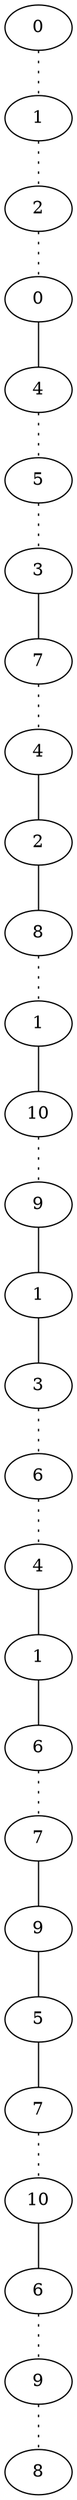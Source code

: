 graph {
a0[label=0];
a1[label=1];
a2[label=2];
a3[label=0];
a4[label=4];
a5[label=5];
a6[label=3];
a7[label=7];
a8[label=4];
a9[label=2];
a10[label=8];
a11[label=1];
a12[label=10];
a13[label=9];
a14[label=1];
a15[label=3];
a16[label=6];
a17[label=4];
a18[label=1];
a19[label=6];
a20[label=7];
a21[label=9];
a22[label=5];
a23[label=7];
a24[label=10];
a25[label=6];
a26[label=9];
a27[label=8];
a0 -- a1 [style=dotted];
a1 -- a2 [style=dotted];
a2 -- a3 [style=dotted];
a3 -- a4;
a4 -- a5 [style=dotted];
a5 -- a6 [style=dotted];
a6 -- a7;
a7 -- a8 [style=dotted];
a8 -- a9;
a9 -- a10;
a10 -- a11 [style=dotted];
a11 -- a12;
a12 -- a13 [style=dotted];
a13 -- a14;
a14 -- a15;
a15 -- a16 [style=dotted];
a16 -- a17 [style=dotted];
a17 -- a18;
a18 -- a19;
a19 -- a20 [style=dotted];
a20 -- a21;
a21 -- a22;
a22 -- a23;
a23 -- a24 [style=dotted];
a24 -- a25;
a25 -- a26 [style=dotted];
a26 -- a27 [style=dotted];
}
